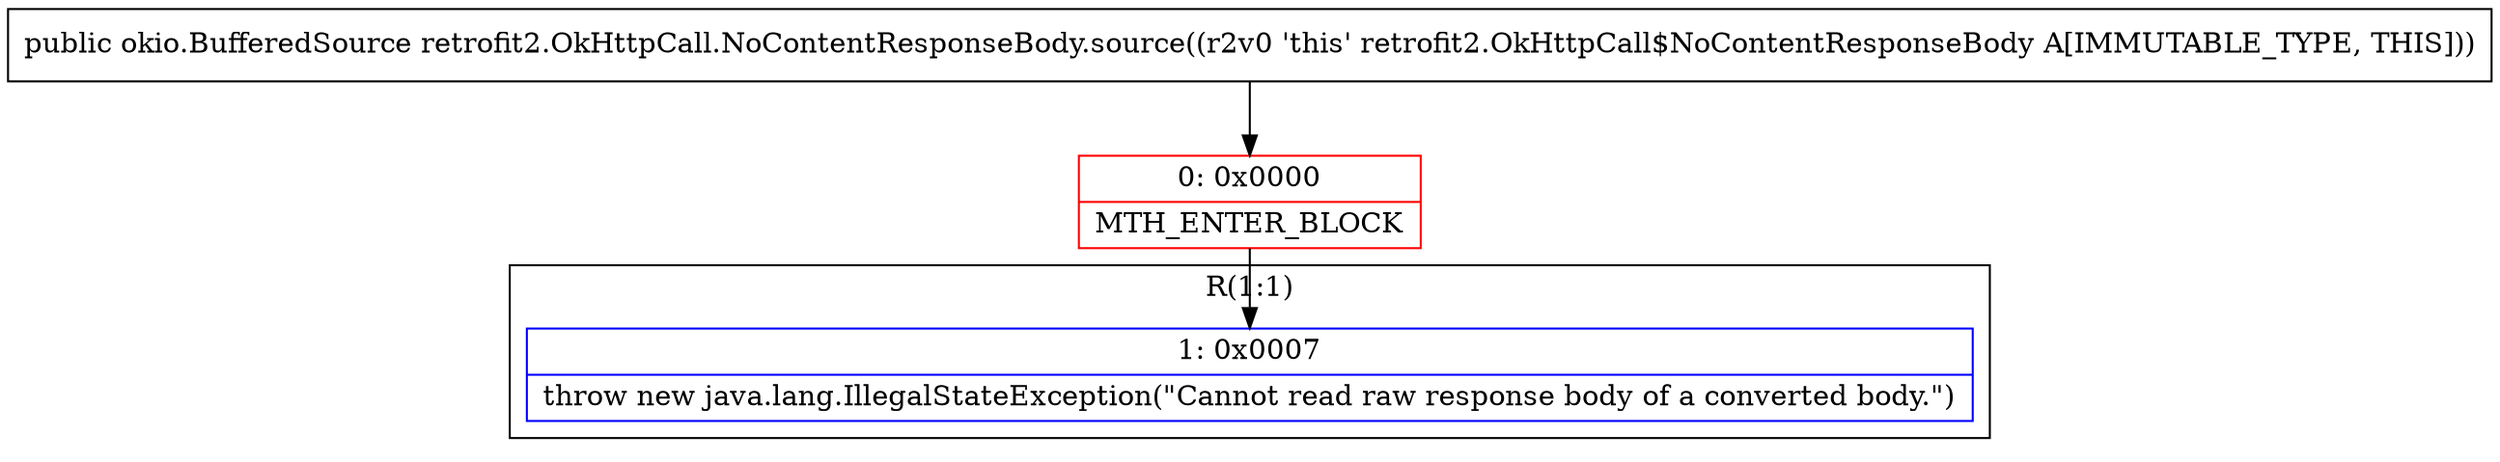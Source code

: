 digraph "CFG forretrofit2.OkHttpCall.NoContentResponseBody.source()Lokio\/BufferedSource;" {
subgraph cluster_Region_1044960268 {
label = "R(1:1)";
node [shape=record,color=blue];
Node_1 [shape=record,label="{1\:\ 0x0007|throw new java.lang.IllegalStateException(\"Cannot read raw response body of a converted body.\")\l}"];
}
Node_0 [shape=record,color=red,label="{0\:\ 0x0000|MTH_ENTER_BLOCK\l}"];
MethodNode[shape=record,label="{public okio.BufferedSource retrofit2.OkHttpCall.NoContentResponseBody.source((r2v0 'this' retrofit2.OkHttpCall$NoContentResponseBody A[IMMUTABLE_TYPE, THIS])) }"];
MethodNode -> Node_0;
Node_0 -> Node_1;
}

